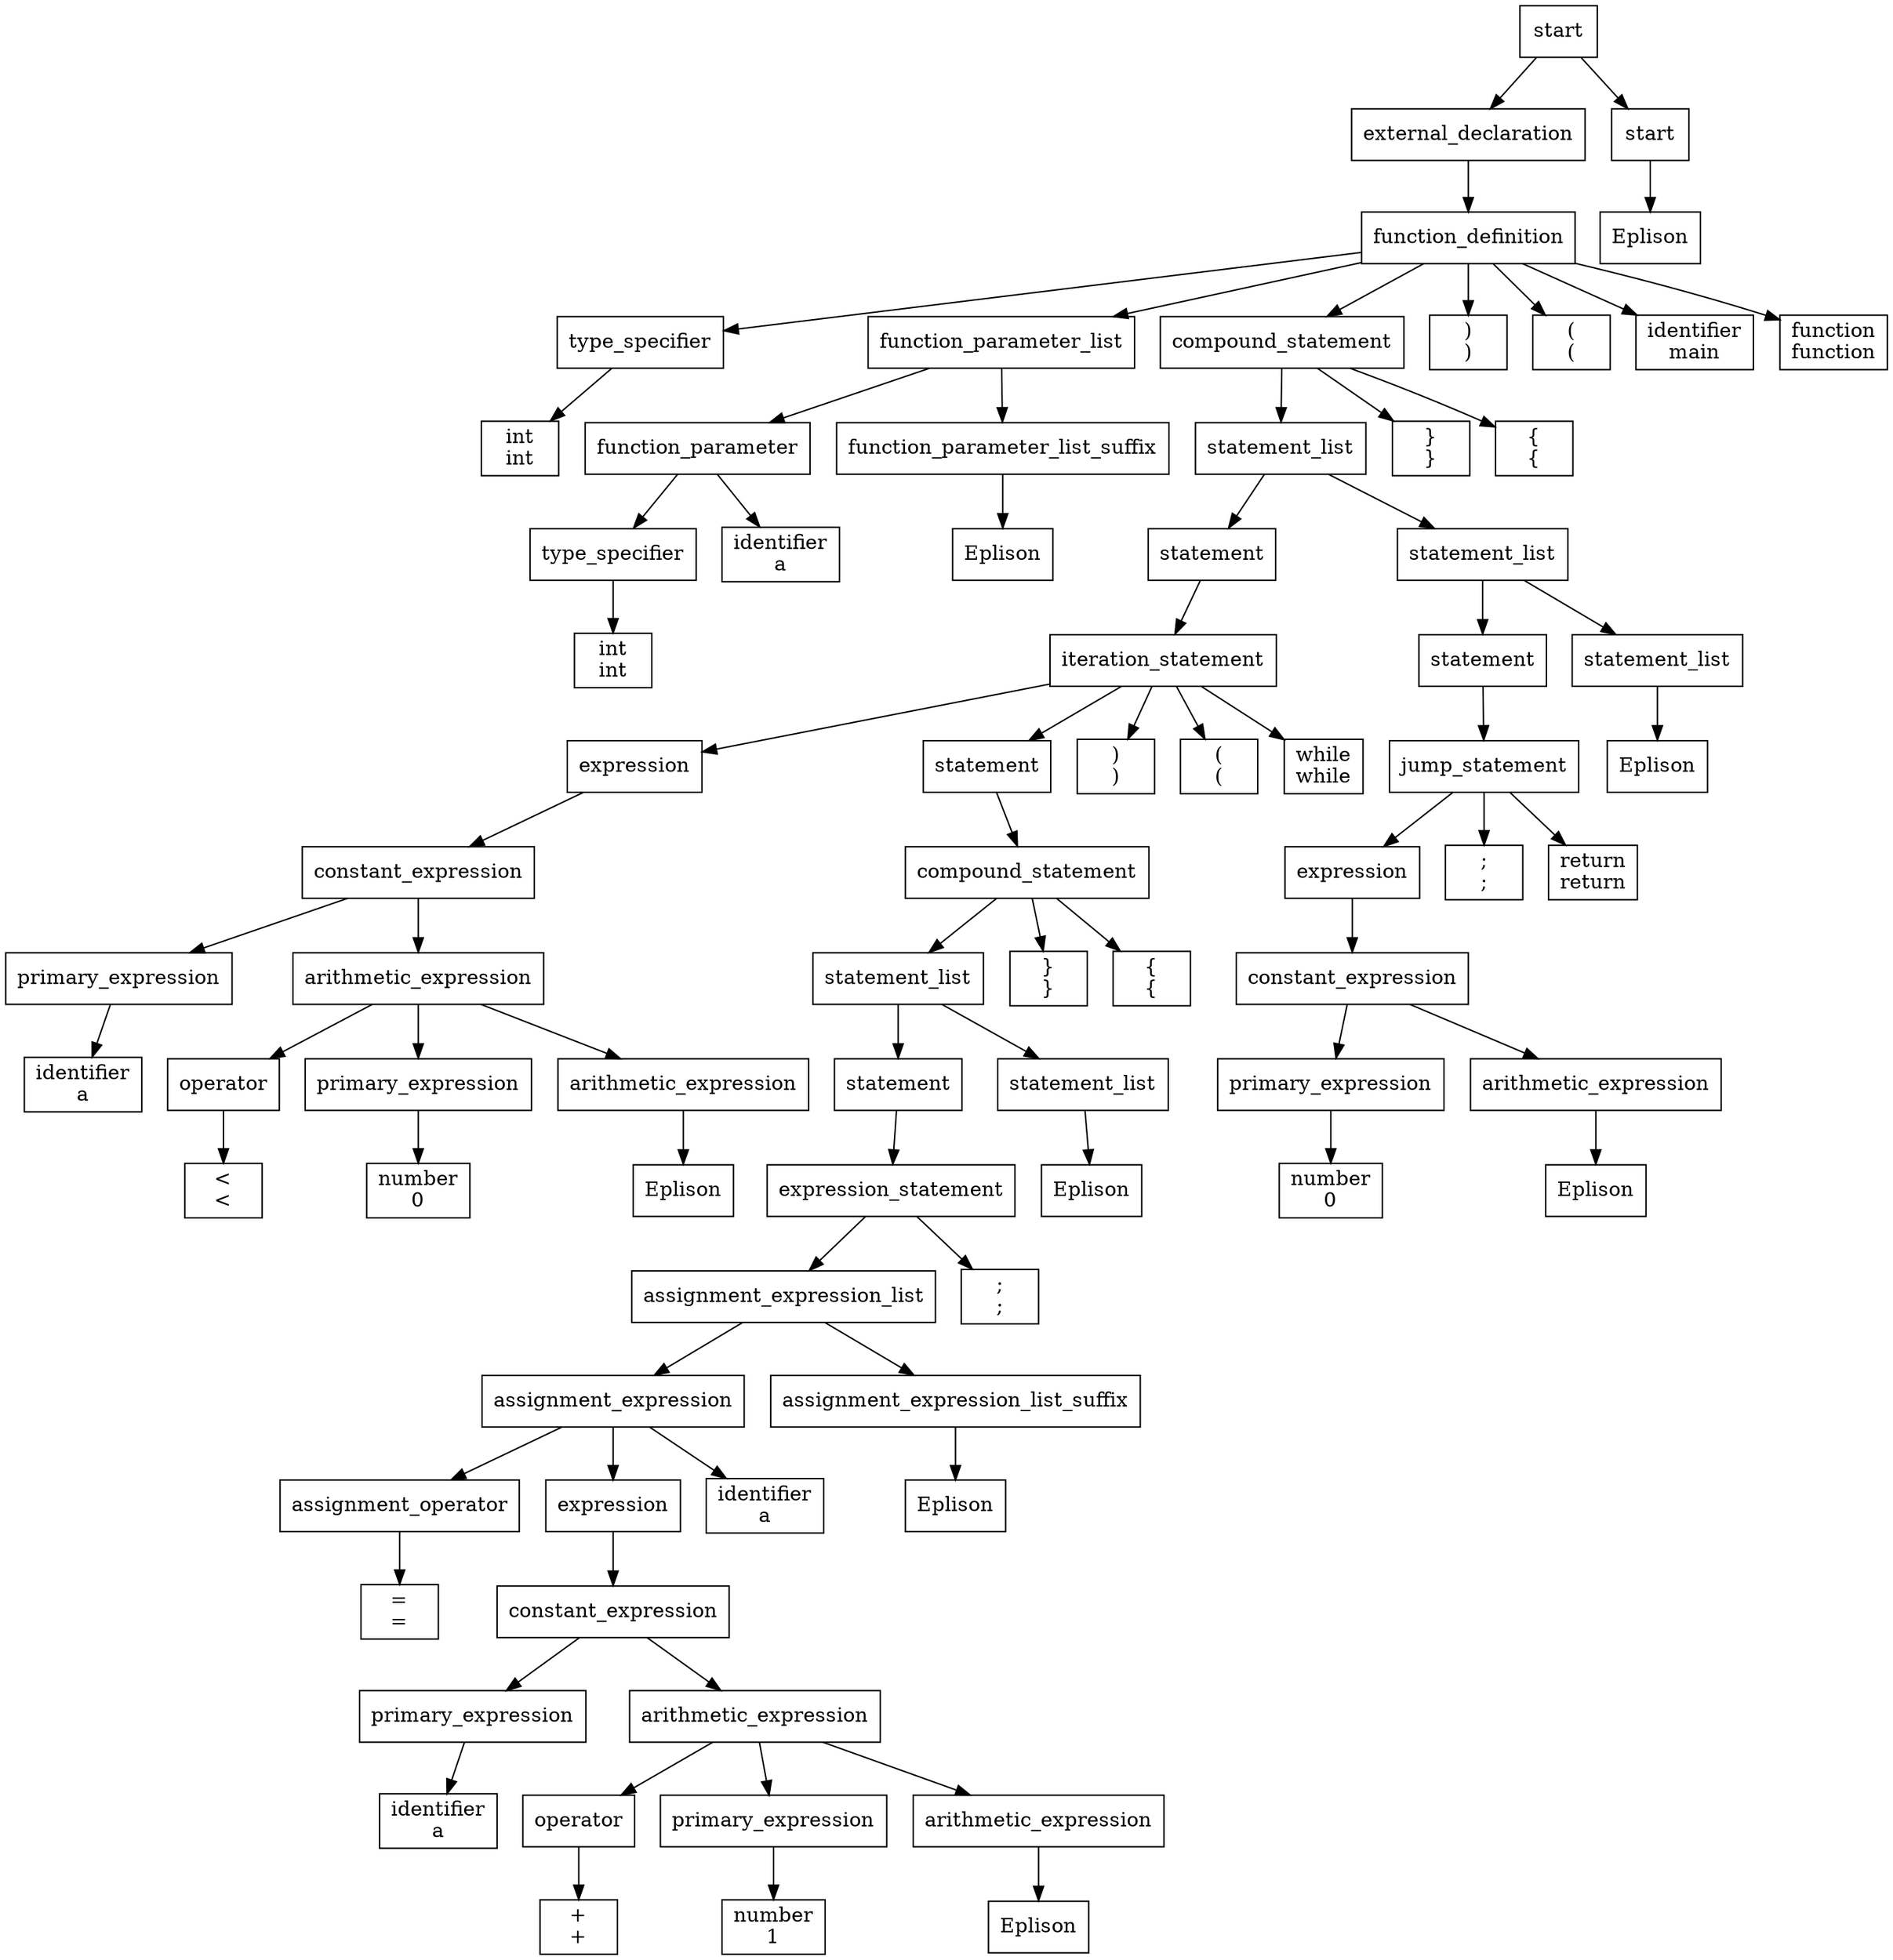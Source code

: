 digraph G{
graph[dpi=300,autosize=false,size="200, 200"];
overlap=false; 
spines=true;
node[ shape="box"];
node3[label="type_specifier"]
node2[label="int\nint"]
node3->node2
node7[label="type_specifier"]
node6[label="int\nint"]
node7->node6
node9[label="function_parameter"]
node8[label="identifier\na"]
node9->node8
node9->node7
node10[label="function_parameter_list_suffix"]
node2147483646[label="Eplison"]
node10->node2147483646
node11[label="function_parameter_list"]
node11->node10
node11->node9
node17[label="primary_expression"]
node16[label="identifier\na"]
node17->node16
node19[label="operator"]
node18[label="<\n<"]
node19->node18
node21[label="primary_expression"]
node20[label="number\n0"]
node21->node20
node22[label="arithmetic_expression"]
node2147483645[label="Eplison"]
node22->node2147483645
node23[label="arithmetic_expression"]
node23->node22
node23->node21
node23->node19
node24[label="constant_expression"]
node24->node23
node24->node17
node25[label="expression"]
node25->node24
node30[label="assignment_operator"]
node29[label="=\n="]
node30->node29
node32[label="primary_expression"]
node31[label="identifier\na"]
node32->node31
node34[label="operator"]
node33[label="+\n+"]
node34->node33
node36[label="primary_expression"]
node35[label="number\n1"]
node36->node35
node37[label="arithmetic_expression"]
node2147483644[label="Eplison"]
node37->node2147483644
node38[label="arithmetic_expression"]
node38->node37
node38->node36
node38->node34
node39[label="constant_expression"]
node39->node38
node39->node32
node40[label="expression"]
node40->node39
node41[label="assignment_expression"]
node41->node40
node41->node30
node28[label="identifier\na"]
node41->node28
node42[label="assignment_expression_list_suffix"]
node2147483643[label="Eplison"]
node42->node2147483643
node43[label="assignment_expression_list"]
node43->node42
node43->node41
node45[label="expression_statement"]
node44[label=";\n;"]
node45->node44
node45->node43
node46[label="statement"]
node46->node45
node47[label="statement_list"]
node2147483642[label="Eplison"]
node47->node2147483642
node48[label="statement_list"]
node48->node47
node48->node46
node50[label="compound_statement"]
node49[label="}\n}"]
node50->node49
node50->node48
node27[label="{\n{"]
node50->node27
node51[label="statement"]
node51->node50
node52[label="iteration_statement"]
node52->node51
node26[label=")\n)"]
node52->node26
node52->node25
node15[label="(\n("]
node52->node15
node14[label="while\nwhile"]
node52->node14
node53[label="statement"]
node53->node52
node56[label="primary_expression"]
node55[label="number\n0"]
node56->node55
node57[label="arithmetic_expression"]
node2147483641[label="Eplison"]
node57->node2147483641
node58[label="constant_expression"]
node58->node57
node58->node56
node59[label="expression"]
node59->node58
node61[label="jump_statement"]
node60[label=";\n;"]
node61->node60
node61->node59
node54[label="return\nreturn"]
node61->node54
node62[label="statement"]
node62->node61
node63[label="statement_list"]
node2147483640[label="Eplison"]
node63->node2147483640
node64[label="statement_list"]
node64->node63
node64->node62
node65[label="statement_list"]
node65->node64
node65->node53
node67[label="compound_statement"]
node66[label="}\n}"]
node67->node66
node67->node65
node13[label="{\n{"]
node67->node13
node68[label="function_definition"]
node68->node67
node12[label=")\n)"]
node68->node12
node68->node11
node5[label="(\n("]
node68->node5
node4[label="identifier\nmain"]
node68->node4
node68->node3
node1[label="function\nfunction"]
node68->node1
node69[label="external_declaration"]
node69->node68
node70[label="start"]
node2147483639[label="Eplison"]
node70->node2147483639
node71[label="start"]
node71->node70
node71->node69
}
